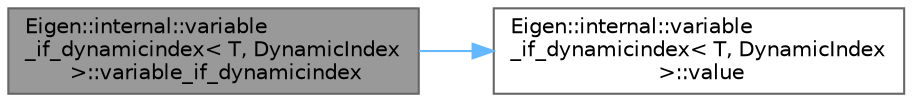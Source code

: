 digraph "Eigen::internal::variable_if_dynamicindex&lt; T, DynamicIndex &gt;::variable_if_dynamicindex"
{
 // LATEX_PDF_SIZE
  bgcolor="transparent";
  edge [fontname=Helvetica,fontsize=10,labelfontname=Helvetica,labelfontsize=10];
  node [fontname=Helvetica,fontsize=10,shape=box,height=0.2,width=0.4];
  rankdir="LR";
  Node1 [id="Node000001",label="Eigen::internal::variable\l_if_dynamicindex\< T, DynamicIndex\l \>::variable_if_dynamicindex",height=0.2,width=0.4,color="gray40", fillcolor="grey60", style="filled", fontcolor="black",tooltip=" "];
  Node1 -> Node2 [id="edge2_Node000001_Node000002",color="steelblue1",style="solid",tooltip=" "];
  Node2 [id="Node000002",label="Eigen::internal::variable\l_if_dynamicindex\< T, DynamicIndex\l \>::value",height=0.2,width=0.4,color="grey40", fillcolor="white", style="filled",URL="$class_eigen_1_1internal_1_1variable__if__dynamicindex_3_01_t_00_01_dynamic_index_01_4.html#a355b9b89ad0e85e71e392a015c9e9fca",tooltip=" "];
}
